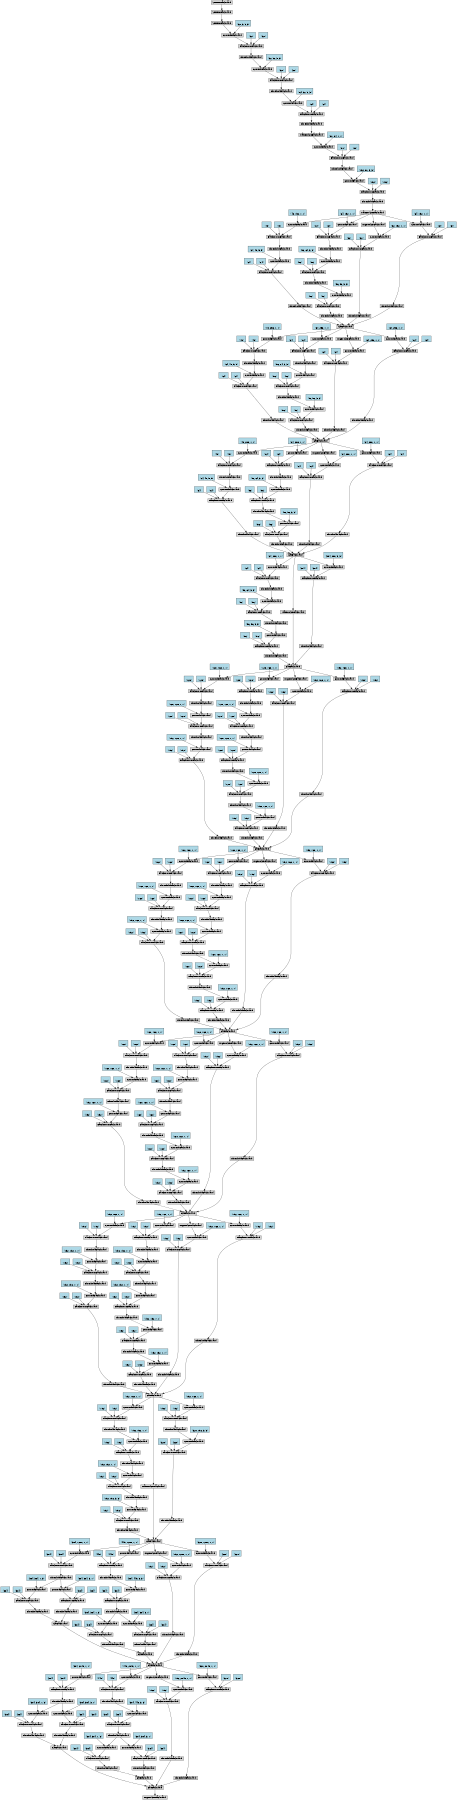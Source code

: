 digraph {
	graph [size="12,12"]
	node [align=left fontsize=12 height=0.2 ranksep=0.1 shape=box style=filled]
	140607631504384 [label=AvgPool2DBackward]
	140607631506736 -> 140607631504384
	140607631506736 [label=CatBackward]
	140607631505896 -> 140607631506736
	140607631505896 [label=ThresholdBackward]
	140607631232696 -> 140607631505896
	140607631232696 [label=BatchNormBackward]
	140607631232808 -> 140607631232696
	140607631232808 [label=ConvNdBackward]
	140607631474760 -> 140607631232808
	140607631474760 [label=CatBackward]
	140607631474928 -> 140607631474760
	140607631474928 [label=ThresholdBackward]
	140607631475208 -> 140607631474928
	140607631475208 [label=BatchNormBackward]
	140607631475320 -> 140607631475208
	140607631475320 [label=ConvNdBackward]
	140607631475544 -> 140607631475320
	140607631475544 [label=CatBackward]
	140607631475712 -> 140607631475544
	140607631475712 [label=ThresholdBackward]
	140607631475936 -> 140607631475712
	140607631475936 [label=BatchNormBackward]
	140607631476048 -> 140607631475936
	140607631476048 [label=ConvNdBackward]
	140607631476272 -> 140607631476048
	140607631476272 [label=ThresholdBackward]
	140607631476440 -> 140607631476272
	140607631476440 [label=BatchNormBackward]
	140607631476552 -> 140607631476440
	140607631476552 [label=ConvNdBackward]
	140607631476776 -> 140607631476552
	140607631476776 [label=CatBackward]
	140607631476944 -> 140607631476776
	140607631476944 [label=ThresholdBackward]
	140607631477224 -> 140607631476944
	140607631477224 [label=BatchNormBackward]
	140607631477336 -> 140607631477224
	140607631477336 [label=ConvNdBackward]
	140607631477560 -> 140607631477336
	140607631477560 [label=CatBackward]
	140607631477728 -> 140607631477560
	140607631477728 [label=ThresholdBackward]
	140607631478008 -> 140607631477728
	140607631478008 [label=BatchNormBackward]
	140607631478120 -> 140607631478008
	140607631478120 [label=ConvNdBackward]
	140607631478344 -> 140607631478120
	140607631478344 [label=CatBackward]
	140607631478512 -> 140607631478344
	140607631478512 [label=ThresholdBackward]
	140607631478856 -> 140607631478512
	140607631478856 [label=BatchNormBackward]
	140607631478968 -> 140607631478856
	140607631478968 [label=ConvNdBackward]
	140607631479192 -> 140607631478968
	140607631479192 [label=CatBackward]
	140607631479360 -> 140607631479192
	140607631479360 [label=ThresholdBackward]
	140607631479640 -> 140607631479360
	140607631479640 [label=BatchNormBackward]
	140607631479752 -> 140607631479640
	140607631479752 [label=ConvNdBackward]
	140607631479976 -> 140607631479752
	140607631479976 [label=CatBackward]
	140607631480144 -> 140607631479976
	140607631480144 [label=ThresholdBackward]
	140607631480368 -> 140607631480144
	140607631480368 [label=BatchNormBackward]
	140607631480480 -> 140607631480368
	140607631480480 [label=ConvNdBackward]
	140607631480704 -> 140607631480480
	140607631480704 [label=CatBackward]
	140607631480872 -> 140607631480704
	140607631480872 [label=ThresholdBackward]
	140607631481152 -> 140607631480872
	140607631481152 [label=BatchNormBackward]
	140607631481264 -> 140607631481152
	140607631481264 [label=ConvNdBackward]
	140607631481488 -> 140607631481264
	140607631481488 [label=CatBackward]
	140607631481656 -> 140607631481488
	140607631481656 [label=ThresholdBackward]
	140607631481936 -> 140607631481656
	140607631481936 [label=BatchNormBackward]
	140607631482048 -> 140607631481936
	140607631482048 [label=ConvNdBackward]
	140607631482272 -> 140607631482048
	140607631482272 [label=CatBackward]
	140607631482440 -> 140607631482272
	140607631482440 [label=ThresholdBackward]
	140607631482720 -> 140607631482440
	140607631482720 [label=BatchNormBackward]
	140607631482832 -> 140607631482720
	140607631482832 [label=ConvNdBackward]
	140607631393008 -> 140607631482832
	140607631393008 [label=MaxPool2DBackward]
	140607631393176 -> 140607631393008
	140607631393176 [label=ThresholdBackward]
	140607631393288 -> 140607631393176
	140607631393288 [label=BatchNormBackward]
	140607631393400 -> 140607631393288
	140607631393400 [label=ConvNdBackward]
	140607631393624 -> 140607631393400
	140607631393624 [label=ThresholdBackward]
	140607631393792 -> 140607631393624
	140607631393792 [label=BatchNormBackward]
	140607631393904 -> 140607631393792
	140607631393904 [label=ConvNdBackward]
	140607631394128 -> 140607631393904
	140607631394128 [label=MaxPool2DBackward]
	140607631394296 -> 140607631394128
	140607631394296 [label=ThresholdBackward]
	140607631394408 -> 140607631394296
	140607631394408 [label=BatchNormBackward]
	140607631394520 -> 140607631394408
	140607631394520 [label=ConvNdBackward]
	140607631394744 -> 140607631394520
	140607631394744 [label=ThresholdBackward]
	140607631394912 -> 140607631394744
	140607631394912 [label=BatchNormBackward]
	140607631395024 -> 140607631394912
	140607631395024 [label=ConvNdBackward]
	140607631395248 -> 140607631395024
	140607631395248 [label=ThresholdBackward]
	140607631395416 -> 140607631395248
	140607631395416 [label=BatchNormBackward]
	140607631395528 -> 140607631395416
	140607631395528 [label=ConvNdBackward]
	140607631499336 -> 140607631395528
	140607631499336 [label=SetItemBackward]
	140607641562632 -> 140607631499336
	140607641562632 [label=SetItemBackward]
	140607641561928 -> 140607641562632
	140607641561928 [label=SetItemBackward]
	140607631395752 -> 140607631395528
	140607631395752 [label="
 (32, 3, 3, 3)" fillcolor=lightblue]
	140607631395584 -> 140607631395416
	140607631395584 [label="
 (32)" fillcolor=lightblue]
	140607631395640 -> 140607631395416
	140607631395640 [label="
 (32)" fillcolor=lightblue]
	140607631395304 -> 140607631395024
	140607631395304 [label="
 (32, 32, 3, 3)" fillcolor=lightblue]
	140607631395080 -> 140607631394912
	140607631395080 [label="
 (32)" fillcolor=lightblue]
	140607631395136 -> 140607631394912
	140607631395136 [label="
 (32)" fillcolor=lightblue]
	140607631394800 -> 140607631394520
	140607631394800 [label="
 (64, 32, 3, 3)" fillcolor=lightblue]
	140607631394576 -> 140607631394408
	140607631394576 [label="
 (64)" fillcolor=lightblue]
	140607631394632 -> 140607631394408
	140607631394632 [label="
 (64)" fillcolor=lightblue]
	140607631394184 -> 140607631393904
	140607631394184 [label="
 (80, 64, 1, 1)" fillcolor=lightblue]
	140607631393960 -> 140607631393792
	140607631393960 [label="
 (80)" fillcolor=lightblue]
	140607631394016 -> 140607631393792
	140607631394016 [label="
 (80)" fillcolor=lightblue]
	140607631393680 -> 140607631393400
	140607631393680 [label="
 (192, 80, 3, 3)" fillcolor=lightblue]
	140607631393456 -> 140607631393288
	140607631393456 [label="
 (192)" fillcolor=lightblue]
	140607631393512 -> 140607631393288
	140607631393512 [label="
 (192)" fillcolor=lightblue]
	140607631393064 -> 140607631482832
	140607631393064 [label="
 (64, 192, 1, 1)" fillcolor=lightblue]
	140607631392840 -> 140607631482720
	140607631392840 [label="
 (64)" fillcolor=lightblue]
	140607631392896 -> 140607631482720
	140607631392896 [label="
 (64)" fillcolor=lightblue]
	140607631482496 -> 140607631482272
	140607631482496 [label=ThresholdBackward]
	140607631482776 -> 140607631482496
	140607631482776 [label=BatchNormBackward]
	140607631393120 -> 140607631482776
	140607631393120 [label=ConvNdBackward]
	140607631393736 -> 140607631393120
	140607631393736 [label=ThresholdBackward]
	140607631393848 -> 140607631393736
	140607631393848 [label=BatchNormBackward]
	140607631394688 -> 140607631393848
	140607631394688 [label=ConvNdBackward]
	140607631393008 -> 140607631394688
	140607631395360 -> 140607631394688
	140607631395360 [label="
 (48, 192, 1, 1)" fillcolor=lightblue]
	140607631394352 -> 140607631393848
	140607631394352 [label="
 (48)" fillcolor=lightblue]
	140607631394856 -> 140607631393848
	140607631394856 [label="
 (48)" fillcolor=lightblue]
	140607631394072 -> 140607631393120
	140607631394072 [label="
 (64, 48, 5, 5)" fillcolor=lightblue]
	140607631393344 -> 140607631482776
	140607631393344 [label="
 (64)" fillcolor=lightblue]
	140607631393568 -> 140607631482776
	140607631393568 [label="
 (64)" fillcolor=lightblue]
	140607631482552 -> 140607631482272
	140607631482552 [label=ThresholdBackward]
	140607631392952 -> 140607631482552
	140607631392952 [label=BatchNormBackward]
	140607631394240 -> 140607631392952
	140607631394240 [label=ConvNdBackward]
	140607631395808 -> 140607631394240
	140607631395808 [label=ThresholdBackward]
	140607631395920 -> 140607631395808
	140607631395920 [label=BatchNormBackward]
	140607631395976 -> 140607631395920
	140607631395976 [label=ConvNdBackward]
	140607631396200 -> 140607631395976
	140607631396200 [label=ThresholdBackward]
	140607631396368 -> 140607631396200
	140607631396368 [label=BatchNormBackward]
	140607631396480 -> 140607631396368
	140607631396480 [label=ConvNdBackward]
	140607631393008 -> 140607631396480
	140607631396704 -> 140607631396480
	140607631396704 [label="
 (64, 192, 1, 1)" fillcolor=lightblue]
	140607631396536 -> 140607631396368
	140607631396536 [label="
 (64)" fillcolor=lightblue]
	140607631396592 -> 140607631396368
	140607631396592 [label="
 (64)" fillcolor=lightblue]
	140607631396256 -> 140607631395976
	140607631396256 [label="
 (96, 64, 3, 3)" fillcolor=lightblue]
	140607631396032 -> 140607631395920
	140607631396032 [label="
 (96)" fillcolor=lightblue]
	140607631396088 -> 140607631395920
	140607631396088 [label="
 (96)" fillcolor=lightblue]
	140607631395472 -> 140607631394240
	140607631395472 [label="
 (96, 96, 3, 3)" fillcolor=lightblue]
	140607631395192 -> 140607631392952
	140607631395192 [label="
 (96)" fillcolor=lightblue]
	140607631394968 -> 140607631392952
	140607631394968 [label="
 (96)" fillcolor=lightblue]
	140607631482608 -> 140607631482272
	140607631482608 [label=ThresholdBackward]
	140607631393232 -> 140607631482608
	140607631393232 [label=BatchNormBackward]
	140607631395696 -> 140607631393232
	140607631395696 [label=ConvNdBackward]
	140607631396648 -> 140607631395696
	140607631396648 [label=AvgPool2DBackward]
	140607631393008 -> 140607631396648
	140607631396760 -> 140607631395696
	140607631396760 [label="
 (32, 192, 1, 1)" fillcolor=lightblue]
	140607631396144 -> 140607631393232
	140607631396144 [label="
 (32)" fillcolor=lightblue]
	140607631396312 -> 140607631393232
	140607631396312 [label="
 (32)" fillcolor=lightblue]
	140607631482328 -> 140607631482048
	140607631482328 [label="
 (64, 256, 1, 1)" fillcolor=lightblue]
	140607631482104 -> 140607631481936
	140607631482104 [label="
 (64)" fillcolor=lightblue]
	140607631482160 -> 140607631481936
	140607631482160 [label="
 (64)" fillcolor=lightblue]
	140607631481712 -> 140607631481488
	140607631481712 [label=ThresholdBackward]
	140607631481992 -> 140607631481712
	140607631481992 [label=BatchNormBackward]
	140607631482384 -> 140607631481992
	140607631482384 [label=ConvNdBackward]
	140607631396424 -> 140607631482384
	140607631396424 [label=ThresholdBackward]
	140607631188096 -> 140607631396424
	140607631188096 [label=BatchNormBackward]
	140607631188208 -> 140607631188096
	140607631188208 [label=ConvNdBackward]
	140607631482272 -> 140607631188208
	140607631188432 -> 140607631188208
	140607631188432 [label="
 (48, 256, 1, 1)" fillcolor=lightblue]
	140607631188264 -> 140607631188096
	140607631188264 [label="
 (48)" fillcolor=lightblue]
	140607631188320 -> 140607631188096
	140607631188320 [label="
 (48)" fillcolor=lightblue]
	140607631396816 -> 140607631482384
	140607631396816 [label="
 (64, 48, 5, 5)" fillcolor=lightblue]
	140607631482664 -> 140607631481992
	140607631482664 [label="
 (64)" fillcolor=lightblue]
	140607631394464 -> 140607631481992
	140607631394464 [label="
 (64)" fillcolor=lightblue]
	140607631481768 -> 140607631481488
	140607631481768 [label=ThresholdBackward]
	140607631482216 -> 140607631481768
	140607631482216 [label=BatchNormBackward]
	140607631188040 -> 140607631482216
	140607631188040 [label=ConvNdBackward]
	140607631188600 -> 140607631188040
	140607631188600 [label=ThresholdBackward]
	140607631188712 -> 140607631188600
	140607631188712 [label=BatchNormBackward]
	140607631188824 -> 140607631188712
	140607631188824 [label=ConvNdBackward]
	140607631189048 -> 140607631188824
	140607631189048 [label=ThresholdBackward]
	140607631189216 -> 140607631189048
	140607631189216 [label=BatchNormBackward]
	140607631189328 -> 140607631189216
	140607631189328 [label=ConvNdBackward]
	140607631482272 -> 140607631189328
	140607631189552 -> 140607631189328
	140607631189552 [label="
 (64, 256, 1, 1)" fillcolor=lightblue]
	140607631189384 -> 140607631189216
	140607631189384 [label="
 (64)" fillcolor=lightblue]
	140607631189440 -> 140607631189216
	140607631189440 [label="
 (64)" fillcolor=lightblue]
	140607631189104 -> 140607631188824
	140607631189104 [label="
 (96, 64, 3, 3)" fillcolor=lightblue]
	140607631188880 -> 140607631188712
	140607631188880 [label="
 (96)" fillcolor=lightblue]
	140607631188936 -> 140607631188712
	140607631188936 [label="
 (96)" fillcolor=lightblue]
	140607631188656 -> 140607631188040
	140607631188656 [label="
 (96, 96, 3, 3)" fillcolor=lightblue]
	140607631188376 -> 140607631482216
	140607631188376 [label="
 (96)" fillcolor=lightblue]
	140607631188488 -> 140607631482216
	140607631188488 [label="
 (96)" fillcolor=lightblue]
	140607631481824 -> 140607631481488
	140607631481824 [label=ThresholdBackward]
	140607631395864 -> 140607631481824
	140607631395864 [label=BatchNormBackward]
	140607631188544 -> 140607631395864
	140607631188544 [label=ConvNdBackward]
	140607631189496 -> 140607631188544
	140607631189496 [label=AvgPool2DBackward]
	140607631482272 -> 140607631189496
	140607631189608 -> 140607631188544
	140607631189608 [label="
 (64, 256, 1, 1)" fillcolor=lightblue]
	140607631188992 -> 140607631395864
	140607631188992 [label="
 (64)" fillcolor=lightblue]
	140607631189160 -> 140607631395864
	140607631189160 [label="
 (64)" fillcolor=lightblue]
	140607631481544 -> 140607631481264
	140607631481544 [label="
 (64, 288, 1, 1)" fillcolor=lightblue]
	140607631481320 -> 140607631481152
	140607631481320 [label="
 (64)" fillcolor=lightblue]
	140607631481376 -> 140607631481152
	140607631481376 [label="
 (64)" fillcolor=lightblue]
	140607631480928 -> 140607631480704
	140607631480928 [label=ThresholdBackward]
	140607631481208 -> 140607631480928
	140607631481208 [label=BatchNormBackward]
	140607631481600 -> 140607631481208
	140607631481600 [label=ConvNdBackward]
	140607631189272 -> 140607631481600
	140607631189272 [label=ThresholdBackward]
	140607631189720 -> 140607631189272
	140607631189720 [label=BatchNormBackward]
	140607631189888 -> 140607631189720
	140607631189888 [label=ConvNdBackward]
	140607631481488 -> 140607631189888
	140607631190112 -> 140607631189888
	140607631190112 [label="
 (48, 288, 1, 1)" fillcolor=lightblue]
	140607631189944 -> 140607631189720
	140607631189944 [label="
 (48)" fillcolor=lightblue]
	140607631190000 -> 140607631189720
	140607631190000 [label="
 (48)" fillcolor=lightblue]
	140607631189776 -> 140607631481600
	140607631189776 [label="
 (64, 48, 5, 5)" fillcolor=lightblue]
	140607631481880 -> 140607631481208
	140607631481880 [label="
 (64)" fillcolor=lightblue]
	140607631188152 -> 140607631481208
	140607631188152 [label="
 (64)" fillcolor=lightblue]
	140607631480984 -> 140607631480704
	140607631480984 [label=ThresholdBackward]
	140607631481432 -> 140607631480984
	140607631481432 [label=BatchNormBackward]
	140607631189664 -> 140607631481432
	140607631189664 [label=ConvNdBackward]
	140607631190280 -> 140607631189664
	140607631190280 [label=ThresholdBackward]
	140607631190392 -> 140607631190280
	140607631190392 [label=BatchNormBackward]
	140607631190504 -> 140607631190392
	140607631190504 [label=ConvNdBackward]
	140607631190728 -> 140607631190504
	140607631190728 [label=ThresholdBackward]
	140607631190896 -> 140607631190728
	140607631190896 [label=BatchNormBackward]
	140607631191008 -> 140607631190896
	140607631191008 [label=ConvNdBackward]
	140607631481488 -> 140607631191008
	140607631191232 -> 140607631191008
	140607631191232 [label="
 (64, 288, 1, 1)" fillcolor=lightblue]
	140607631191064 -> 140607631190896
	140607631191064 [label="
 (64)" fillcolor=lightblue]
	140607631191120 -> 140607631190896
	140607631191120 [label="
 (64)" fillcolor=lightblue]
	140607631190784 -> 140607631190504
	140607631190784 [label="
 (96, 64, 3, 3)" fillcolor=lightblue]
	140607631190560 -> 140607631190392
	140607631190560 [label="
 (96)" fillcolor=lightblue]
	140607631190616 -> 140607631190392
	140607631190616 [label="
 (96)" fillcolor=lightblue]
	140607631190336 -> 140607631189664
	140607631190336 [label="
 (96, 96, 3, 3)" fillcolor=lightblue]
	140607631190056 -> 140607631481432
	140607631190056 [label="
 (96)" fillcolor=lightblue]
	140607631190168 -> 140607631481432
	140607631190168 [label="
 (96)" fillcolor=lightblue]
	140607631481040 -> 140607631480704
	140607631481040 [label=ThresholdBackward]
	140607631188768 -> 140607631481040
	140607631188768 [label=BatchNormBackward]
	140607631190224 -> 140607631188768
	140607631190224 [label=ConvNdBackward]
	140607631191176 -> 140607631190224
	140607631191176 [label=AvgPool2DBackward]
	140607631481488 -> 140607631191176
	140607631191288 -> 140607631190224
	140607631191288 [label="
 (64, 288, 1, 1)" fillcolor=lightblue]
	140607631190672 -> 140607631188768
	140607631190672 [label="
 (64)" fillcolor=lightblue]
	140607631190840 -> 140607631188768
	140607631190840 [label="
 (64)" fillcolor=lightblue]
	140607631480760 -> 140607631480480
	140607631480760 [label="
 (384, 288, 3, 3)" fillcolor=lightblue]
	140607631480536 -> 140607631480368
	140607631480536 [label="
 (384)" fillcolor=lightblue]
	140607631480592 -> 140607631480368
	140607631480592 [label="
 (384)" fillcolor=lightblue]
	140607631480200 -> 140607631479976
	140607631480200 [label=ThresholdBackward]
	140607631480424 -> 140607631480200
	140607631480424 [label=BatchNormBackward]
	140607631480816 -> 140607631480424
	140607631480816 [label=ConvNdBackward]
	140607631190952 -> 140607631480816
	140607631190952 [label=ThresholdBackward]
	140607631191400 -> 140607631190952
	140607631191400 [label=BatchNormBackward]
	140607631191568 -> 140607631191400
	140607631191568 [label=ConvNdBackward]
	140607631191792 -> 140607631191568
	140607631191792 [label=ThresholdBackward]
	140607631191960 -> 140607631191792
	140607631191960 [label=BatchNormBackward]
	140607631093832 -> 140607631191960
	140607631093832 [label=ConvNdBackward]
	140607631480704 -> 140607631093832
	140607631094056 -> 140607631093832
	140607631094056 [label="
 (64, 288, 1, 1)" fillcolor=lightblue]
	140607631093888 -> 140607631191960
	140607631093888 [label="
 (64)" fillcolor=lightblue]
	140607631093944 -> 140607631191960
	140607631093944 [label="
 (64)" fillcolor=lightblue]
	140607631191848 -> 140607631191568
	140607631191848 [label="
 (96, 64, 3, 3)" fillcolor=lightblue]
	140607631191624 -> 140607631191400
	140607631191624 [label="
 (96)" fillcolor=lightblue]
	140607631191680 -> 140607631191400
	140607631191680 [label="
 (96)" fillcolor=lightblue]
	140607631191456 -> 140607631480816
	140607631191456 [label="
 (96, 96, 3, 3)" fillcolor=lightblue]
	140607631481096 -> 140607631480424
	140607631481096 [label="
 (96)" fillcolor=lightblue]
	140607631189832 -> 140607631480424
	140607631189832 [label="
 (96)" fillcolor=lightblue]
	140607631480256 -> 140607631479976
	140607631480256 [label=MaxPool2DBackward]
	140607631480704 -> 140607631480256
	140607631480032 -> 140607631479752
	140607631480032 [label="
 (192, 768, 1, 1)" fillcolor=lightblue]
	140607631479808 -> 140607631479640
	140607631479808 [label="
 (192)" fillcolor=lightblue]
	140607631479864 -> 140607631479640
	140607631479864 [label="
 (192)" fillcolor=lightblue]
	140607631479416 -> 140607631479192
	140607631479416 [label=ThresholdBackward]
	140607631479696 -> 140607631479416
	140607631479696 [label=BatchNormBackward]
	140607631480088 -> 140607631479696
	140607631480088 [label=ConvNdBackward]
	140607631191344 -> 140607631480088
	140607631191344 [label=ThresholdBackward]
	140607631191512 -> 140607631191344
	140607631191512 [label=BatchNormBackward]
	140607631094000 -> 140607631191512
	140607631094000 [label=ConvNdBackward]
	140607631094168 -> 140607631094000
	140607631094168 [label=ThresholdBackward]
	140607631094448 -> 140607631094168
	140607631094448 [label=BatchNormBackward]
	140607631094560 -> 140607631094448
	140607631094560 [label=ConvNdBackward]
	140607631479976 -> 140607631094560
	140607631094784 -> 140607631094560
	140607631094784 [label="
 (128, 768, 1, 1)" fillcolor=lightblue]
	140607631094616 -> 140607631094448
	140607631094616 [label="
 (128)" fillcolor=lightblue]
	140607631094672 -> 140607631094448
	140607631094672 [label="
 (128)" fillcolor=lightblue]
	140607631094336 -> 140607631094000
	140607631094336 [label="
 (128, 128, 1, 7)" fillcolor=lightblue]
	140607631094112 -> 140607631191512
	140607631094112 [label="
 (128)" fillcolor=lightblue]
	140607631094224 -> 140607631191512
	140607631094224 [label="
 (128)" fillcolor=lightblue]
	140607631191736 -> 140607631480088
	140607631191736 [label="
 (192, 128, 7, 1)" fillcolor=lightblue]
	140607631480648 -> 140607631479696
	140607631480648 [label="
 (192)" fillcolor=lightblue]
	140607631480312 -> 140607631479696
	140607631480312 [label="
 (192)" fillcolor=lightblue]
	140607631479472 -> 140607631479192
	140607631479472 [label=ThresholdBackward]
	140607631479920 -> 140607631479472
	140607631479920 [label=BatchNormBackward]
	140607631191904 -> 140607631479920
	140607631191904 [label=ConvNdBackward]
	140607631094728 -> 140607631191904
	140607631094728 [label=ThresholdBackward]
	140607631094952 -> 140607631094728
	140607631094952 [label=BatchNormBackward]
	140607631094896 -> 140607631094952
	140607631094896 [label=ConvNdBackward]
	140607631095232 -> 140607631094896
	140607631095232 [label=ThresholdBackward]
	140607631095400 -> 140607631095232
	140607631095400 [label=BatchNormBackward]
	140607631095512 -> 140607631095400
	140607631095512 [label=ConvNdBackward]
	140607631095736 -> 140607631095512
	140607631095736 [label=ThresholdBackward]
	140607631095904 -> 140607631095736
	140607631095904 [label=BatchNormBackward]
	140607631096016 -> 140607631095904
	140607631096016 [label=ConvNdBackward]
	140607631096240 -> 140607631096016
	140607631096240 [label=ThresholdBackward]
	140607631096408 -> 140607631096240
	140607631096408 [label=BatchNormBackward]
	140607631096520 -> 140607631096408
	140607631096520 [label=ConvNdBackward]
	140607631479976 -> 140607631096520
	140607631096744 -> 140607631096520
	140607631096744 [label="
 (128, 768, 1, 1)" fillcolor=lightblue]
	140607631096576 -> 140607631096408
	140607631096576 [label="
 (128)" fillcolor=lightblue]
	140607631096632 -> 140607631096408
	140607631096632 [label="
 (128)" fillcolor=lightblue]
	140607631096296 -> 140607631096016
	140607631096296 [label="
 (128, 128, 7, 1)" fillcolor=lightblue]
	140607631096072 -> 140607631095904
	140607631096072 [label="
 (128)" fillcolor=lightblue]
	140607631096128 -> 140607631095904
	140607631096128 [label="
 (128)" fillcolor=lightblue]
	140607631095792 -> 140607631095512
	140607631095792 [label="
 (128, 128, 1, 7)" fillcolor=lightblue]
	140607631095568 -> 140607631095400
	140607631095568 [label="
 (128)" fillcolor=lightblue]
	140607631095624 -> 140607631095400
	140607631095624 [label="
 (128)" fillcolor=lightblue]
	140607631095288 -> 140607631094896
	140607631095288 [label="
 (128, 128, 7, 1)" fillcolor=lightblue]
	140607631095064 -> 140607631094952
	140607631095064 [label="
 (128)" fillcolor=lightblue]
	140607631095120 -> 140607631094952
	140607631095120 [label="
 (128)" fillcolor=lightblue]
	140607631094840 -> 140607631191904
	140607631094840 [label="
 (192, 128, 1, 7)" fillcolor=lightblue]
	140607631192016 -> 140607631479920
	140607631192016 [label="
 (192)" fillcolor=lightblue]
	140607631094280 -> 140607631479920
	140607631094280 [label="
 (192)" fillcolor=lightblue]
	140607631479528 -> 140607631479192
	140607631479528 [label=ThresholdBackward]
	140607631190448 -> 140607631479528
	140607631190448 [label=BatchNormBackward]
	140607631094504 -> 140607631190448
	140607631094504 [label=ConvNdBackward]
	140607631095680 -> 140607631094504
	140607631095680 [label=AvgPool2DBackward]
	140607631479976 -> 140607631095680
	140607631095848 -> 140607631094504
	140607631095848 [label="
 (192, 768, 1, 1)" fillcolor=lightblue]
	140607631095176 -> 140607631190448
	140607631095176 [label="
 (192)" fillcolor=lightblue]
	140607631095344 -> 140607631190448
	140607631095344 [label="
 (192)" fillcolor=lightblue]
	140607631479248 -> 140607631478968
	140607631479248 [label="
 (192, 768, 1, 1)" fillcolor=lightblue]
	140607631479024 -> 140607631478856
	140607631479024 [label="
 (192)" fillcolor=lightblue]
	140607631479080 -> 140607631478856
	140607631479080 [label="
 (192)" fillcolor=lightblue]
	140607631478568 -> 140607631478344
	140607631478568 [label=ThresholdBackward]
	140607631478912 -> 140607631478568
	140607631478912 [label=BatchNormBackward]
	140607631479304 -> 140607631478912
	140607631479304 [label=ConvNdBackward]
	140607631095456 -> 140607631479304
	140607631095456 [label=ThresholdBackward]
	140607631096184 -> 140607631095456
	140607631096184 [label=BatchNormBackward]
	140607631096800 -> 140607631096184
	140607631096800 [label=ConvNdBackward]
	140607631096856 -> 140607631096800
	140607631096856 [label=ThresholdBackward]
	140607631097136 -> 140607631096856
	140607631097136 [label=BatchNormBackward]
	140607631097248 -> 140607631097136
	140607631097248 [label=ConvNdBackward]
	140607631479192 -> 140607631097248
	140607631097472 -> 140607631097248
	140607631097472 [label="
 (160, 768, 1, 1)" fillcolor=lightblue]
	140607631097304 -> 140607631097136
	140607631097304 [label="
 (160)" fillcolor=lightblue]
	140607631097360 -> 140607631097136
	140607631097360 [label="
 (160)" fillcolor=lightblue]
	140607631097024 -> 140607631096800
	140607631097024 [label="
 (160, 160, 1, 7)" fillcolor=lightblue]
	140607631096464 -> 140607631096184
	140607631096464 [label="
 (160)" fillcolor=lightblue]
	140607631096912 -> 140607631096184
	140607631096912 [label="
 (160)" fillcolor=lightblue]
	140607631096352 -> 140607631479304
	140607631096352 [label="
 (192, 160, 7, 1)" fillcolor=lightblue]
	140607631479584 -> 140607631478912
	140607631479584 [label="
 (192)" fillcolor=lightblue]
	140607631094392 -> 140607631478912
	140607631094392 [label="
 (192)" fillcolor=lightblue]
	140607631478624 -> 140607631478344
	140607631478624 [label=ThresholdBackward]
	140607631479136 -> 140607631478624
	140607631479136 [label=BatchNormBackward]
	140607631095960 -> 140607631479136
	140607631095960 [label=ConvNdBackward]
	140607631097416 -> 140607631095960
	140607631097416 [label=ThresholdBackward]
	140607631097640 -> 140607631097416
	140607631097640 [label=BatchNormBackward]
	140607631097584 -> 140607631097640
	140607631097584 [label=ConvNdBackward]
	140607631155328 -> 140607631097584
	140607631155328 [label=ThresholdBackward]
	140607631155496 -> 140607631155328
	140607631155496 [label=BatchNormBackward]
	140607631155608 -> 140607631155496
	140607631155608 [label=ConvNdBackward]
	140607631155832 -> 140607631155608
	140607631155832 [label=ThresholdBackward]
	140607631156000 -> 140607631155832
	140607631156000 [label=BatchNormBackward]
	140607631156112 -> 140607631156000
	140607631156112 [label=ConvNdBackward]
	140607631156336 -> 140607631156112
	140607631156336 [label=ThresholdBackward]
	140607631156504 -> 140607631156336
	140607631156504 [label=BatchNormBackward]
	140607631156616 -> 140607631156504
	140607631156616 [label=ConvNdBackward]
	140607631479192 -> 140607631156616
	140607631156840 -> 140607631156616
	140607631156840 [label="
 (160, 768, 1, 1)" fillcolor=lightblue]
	140607631156672 -> 140607631156504
	140607631156672 [label="
 (160)" fillcolor=lightblue]
	140607631156728 -> 140607631156504
	140607631156728 [label="
 (160)" fillcolor=lightblue]
	140607631156392 -> 140607631156112
	140607631156392 [label="
 (160, 160, 7, 1)" fillcolor=lightblue]
	140607631156168 -> 140607631156000
	140607631156168 [label="
 (160)" fillcolor=lightblue]
	140607631156224 -> 140607631156000
	140607631156224 [label="
 (160)" fillcolor=lightblue]
	140607631155888 -> 140607631155608
	140607631155888 [label="
 (160, 160, 1, 7)" fillcolor=lightblue]
	140607631155664 -> 140607631155496
	140607631155664 [label="
 (160)" fillcolor=lightblue]
	140607631155720 -> 140607631155496
	140607631155720 [label="
 (160)" fillcolor=lightblue]
	140607631155384 -> 140607631097584
	140607631155384 [label="
 (160, 160, 7, 1)" fillcolor=lightblue]
	140607631097752 -> 140607631097640
	140607631097752 [label="
 (160)" fillcolor=lightblue]
	140607631097808 -> 140607631097640
	140607631097808 [label="
 (160)" fillcolor=lightblue]
	140607631097528 -> 140607631095960
	140607631097528 [label="
 (192, 160, 1, 7)" fillcolor=lightblue]
	140607631096968 -> 140607631479136
	140607631096968 [label="
 (192)" fillcolor=lightblue]
	140607631097080 -> 140607631479136
	140607631097080 [label="
 (192)" fillcolor=lightblue]
	140607631478680 -> 140607631478344
	140607631478680 [label=ThresholdBackward]
	140607631095008 -> 140607631478680
	140607631095008 [label=BatchNormBackward]
	140607631097192 -> 140607631095008
	140607631097192 [label=ConvNdBackward]
	140607631155776 -> 140607631097192
	140607631155776 [label=AvgPool2DBackward]
	140607631479192 -> 140607631155776
	140607631155944 -> 140607631097192
	140607631155944 [label="
 (192, 768, 1, 1)" fillcolor=lightblue]
	140607631097696 -> 140607631095008
	140607631097696 [label="
 (192)" fillcolor=lightblue]
	140607631155272 -> 140607631095008
	140607631155272 [label="
 (192)" fillcolor=lightblue]
	140607631478400 -> 140607631478120
	140607631478400 [label="
 (192, 768, 1, 1)" fillcolor=lightblue]
	140607631478176 -> 140607631478008
	140607631478176 [label="
 (192)" fillcolor=lightblue]
	140607631478232 -> 140607631478008
	140607631478232 [label="
 (192)" fillcolor=lightblue]
	140607631477784 -> 140607631477560
	140607631477784 [label=ThresholdBackward]
	140607631096688 -> 140607631477784
	140607631096688 [label=BatchNormBackward]
	140607631478288 -> 140607631096688
	140607631478288 [label=ConvNdBackward]
	140607631155552 -> 140607631478288
	140607631155552 [label=ThresholdBackward]
	140607631156280 -> 140607631155552
	140607631156280 [label=BatchNormBackward]
	140607631156896 -> 140607631156280
	140607631156896 [label=ConvNdBackward]
	140607631156952 -> 140607631156896
	140607631156952 [label=ThresholdBackward]
	140607631157232 -> 140607631156952
	140607631157232 [label=BatchNormBackward]
	140607631157344 -> 140607631157232
	140607631157344 [label=ConvNdBackward]
	140607631478344 -> 140607631157344
	140607631157568 -> 140607631157344
	140607631157568 [label="
 (160, 768, 1, 1)" fillcolor=lightblue]
	140607631157400 -> 140607631157232
	140607631157400 [label="
 (160)" fillcolor=lightblue]
	140607631157456 -> 140607631157232
	140607631157456 [label="
 (160)" fillcolor=lightblue]
	140607631157120 -> 140607631156896
	140607631157120 [label="
 (160, 160, 1, 7)" fillcolor=lightblue]
	140607631156560 -> 140607631156280
	140607631156560 [label="
 (160)" fillcolor=lightblue]
	140607631157008 -> 140607631156280
	140607631157008 [label="
 (160)" fillcolor=lightblue]
	140607631156448 -> 140607631478288
	140607631156448 [label="
 (192, 160, 7, 1)" fillcolor=lightblue]
	140607631478456 -> 140607631096688
	140607631478456 [label="
 (192)" fillcolor=lightblue]
	140607631478736 -> 140607631096688
	140607631478736 [label="
 (192)" fillcolor=lightblue]
	140607631477840 -> 140607631477560
	140607631477840 [label=ThresholdBackward]
	140607631478064 -> 140607631477840
	140607631478064 [label=BatchNormBackward]
	140607631156056 -> 140607631478064
	140607631156056 [label=ConvNdBackward]
	140607631157512 -> 140607631156056
	140607631157512 [label=ThresholdBackward]
	140607631157736 -> 140607631157512
	140607631157736 [label=BatchNormBackward]
	140607631157680 -> 140607631157736
	140607631157680 [label=ConvNdBackward]
	140607631158016 -> 140607631157680
	140607631158016 [label=ThresholdBackward]
	140607631158184 -> 140607631158016
	140607631158184 [label=BatchNormBackward]
	140607631158296 -> 140607631158184
	140607631158296 [label=ConvNdBackward]
	140607631158520 -> 140607631158296
	140607631158520 [label=ThresholdBackward]
	140607631158688 -> 140607631158520
	140607631158688 [label=BatchNormBackward]
	140607631158800 -> 140607631158688
	140607631158800 [label=ConvNdBackward]
	140607631159024 -> 140607631158800
	140607631159024 [label=ThresholdBackward]
	140607631159192 -> 140607631159024
	140607631159192 [label=BatchNormBackward]
	140607631126600 -> 140607631159192
	140607631126600 [label=ConvNdBackward]
	140607631478344 -> 140607631126600
	140607631126824 -> 140607631126600
	140607631126824 [label="
 (160, 768, 1, 1)" fillcolor=lightblue]
	140607631126656 -> 140607631159192
	140607631126656 [label="
 (160)" fillcolor=lightblue]
	140607631126712 -> 140607631159192
	140607631126712 [label="
 (160)" fillcolor=lightblue]
	140607631159080 -> 140607631158800
	140607631159080 [label="
 (160, 160, 7, 1)" fillcolor=lightblue]
	140607631158856 -> 140607631158688
	140607631158856 [label="
 (160)" fillcolor=lightblue]
	140607631158912 -> 140607631158688
	140607631158912 [label="
 (160)" fillcolor=lightblue]
	140607631158576 -> 140607631158296
	140607631158576 [label="
 (160, 160, 1, 7)" fillcolor=lightblue]
	140607631158352 -> 140607631158184
	140607631158352 [label="
 (160)" fillcolor=lightblue]
	140607631158408 -> 140607631158184
	140607631158408 [label="
 (160)" fillcolor=lightblue]
	140607631158072 -> 140607631157680
	140607631158072 [label="
 (160, 160, 7, 1)" fillcolor=lightblue]
	140607631157848 -> 140607631157736
	140607631157848 [label="
 (160)" fillcolor=lightblue]
	140607631157904 -> 140607631157736
	140607631157904 [label="
 (160)" fillcolor=lightblue]
	140607631157624 -> 140607631156056
	140607631157624 [label="
 (192, 160, 1, 7)" fillcolor=lightblue]
	140607631157064 -> 140607631478064
	140607631157064 [label="
 (192)" fillcolor=lightblue]
	140607631157176 -> 140607631478064
	140607631157176 [label="
 (192)" fillcolor=lightblue]
	140607631477896 -> 140607631477560
	140607631477896 [label=ThresholdBackward]
	140607631155440 -> 140607631477896
	140607631155440 [label=BatchNormBackward]
	140607631157288 -> 140607631155440
	140607631157288 [label=ConvNdBackward]
	140607631158464 -> 140607631157288
	140607631158464 [label=AvgPool2DBackward]
	140607631478344 -> 140607631158464
	140607631158632 -> 140607631157288
	140607631158632 [label="
 (192, 768, 1, 1)" fillcolor=lightblue]
	140607631157960 -> 140607631155440
	140607631157960 [label="
 (192)" fillcolor=lightblue]
	140607631158128 -> 140607631155440
	140607631158128 [label="
 (192)" fillcolor=lightblue]
	140607631477616 -> 140607631477336
	140607631477616 [label="
 (192, 768, 1, 1)" fillcolor=lightblue]
	140607631477392 -> 140607631477224
	140607631477392 [label="
 (192)" fillcolor=lightblue]
	140607631477448 -> 140607631477224
	140607631477448 [label="
 (192)" fillcolor=lightblue]
	140607631477000 -> 140607631476776
	140607631477000 [label=ThresholdBackward]
	140607631477280 -> 140607631477000
	140607631477280 [label=BatchNormBackward]
	140607631477672 -> 140607631477280
	140607631477672 [label=ConvNdBackward]
	140607631158240 -> 140607631477672
	140607631158240 [label=ThresholdBackward]
	140607631158968 -> 140607631158240
	140607631158968 [label=BatchNormBackward]
	140607631126768 -> 140607631158968
	140607631126768 [label=ConvNdBackward]
	140607631126936 -> 140607631126768
	140607631126936 [label=ThresholdBackward]
	140607631127216 -> 140607631126936
	140607631127216 [label=BatchNormBackward]
	140607631127328 -> 140607631127216
	140607631127328 [label=ConvNdBackward]
	140607631477560 -> 140607631127328
	140607631127552 -> 140607631127328
	140607631127552 [label="
 (192, 768, 1, 1)" fillcolor=lightblue]
	140607631127384 -> 140607631127216
	140607631127384 [label="
 (192)" fillcolor=lightblue]
	140607631127440 -> 140607631127216
	140607631127440 [label="
 (192)" fillcolor=lightblue]
	140607631127104 -> 140607631126768
	140607631127104 [label="
 (192, 192, 1, 7)" fillcolor=lightblue]
	140607631126880 -> 140607631158968
	140607631126880 [label="
 (192)" fillcolor=lightblue]
	140607631126992 -> 140607631158968
	140607631126992 [label="
 (192)" fillcolor=lightblue]
	140607631159136 -> 140607631477672
	140607631159136 [label="
 (192, 192, 7, 1)" fillcolor=lightblue]
	140607631477952 -> 140607631477280
	140607631477952 [label="
 (192)" fillcolor=lightblue]
	140607631156784 -> 140607631477280
	140607631156784 [label="
 (192)" fillcolor=lightblue]
	140607631477056 -> 140607631476776
	140607631477056 [label=ThresholdBackward]
	140607631477504 -> 140607631477056
	140607631477504 [label=BatchNormBackward]
	140607631158744 -> 140607631477504
	140607631158744 [label=ConvNdBackward]
	140607631127496 -> 140607631158744
	140607631127496 [label=ThresholdBackward]
	140607631127720 -> 140607631127496
	140607631127720 [label=BatchNormBackward]
	140607631127664 -> 140607631127720
	140607631127664 [label=ConvNdBackward]
	140607631128000 -> 140607631127664
	140607631128000 [label=ThresholdBackward]
	140607631128168 -> 140607631128000
	140607631128168 [label=BatchNormBackward]
	140607631128280 -> 140607631128168
	140607631128280 [label=ConvNdBackward]
	140607631128504 -> 140607631128280
	140607631128504 [label=ThresholdBackward]
	140607631128672 -> 140607631128504
	140607631128672 [label=BatchNormBackward]
	140607631128784 -> 140607631128672
	140607631128784 [label=ConvNdBackward]
	140607631129008 -> 140607631128784
	140607631129008 [label=ThresholdBackward]
	140607631129176 -> 140607631129008
	140607631129176 [label=BatchNormBackward]
	140607631129288 -> 140607631129176
	140607631129288 [label=ConvNdBackward]
	140607631477560 -> 140607631129288
	140607631129512 -> 140607631129288
	140607631129512 [label="
 (192, 768, 1, 1)" fillcolor=lightblue]
	140607631129344 -> 140607631129176
	140607631129344 [label="
 (192)" fillcolor=lightblue]
	140607631129400 -> 140607631129176
	140607631129400 [label="
 (192)" fillcolor=lightblue]
	140607631129064 -> 140607631128784
	140607631129064 [label="
 (192, 192, 7, 1)" fillcolor=lightblue]
	140607631128840 -> 140607631128672
	140607631128840 [label="
 (192)" fillcolor=lightblue]
	140607631128896 -> 140607631128672
	140607631128896 [label="
 (192)" fillcolor=lightblue]
	140607631128560 -> 140607631128280
	140607631128560 [label="
 (192, 192, 1, 7)" fillcolor=lightblue]
	140607631128336 -> 140607631128168
	140607631128336 [label="
 (192)" fillcolor=lightblue]
	140607631128392 -> 140607631128168
	140607631128392 [label="
 (192)" fillcolor=lightblue]
	140607631128056 -> 140607631127664
	140607631128056 [label="
 (192, 192, 7, 1)" fillcolor=lightblue]
	140607631127832 -> 140607631127720
	140607631127832 [label="
 (192)" fillcolor=lightblue]
	140607631127888 -> 140607631127720
	140607631127888 [label="
 (192)" fillcolor=lightblue]
	140607631127608 -> 140607631158744
	140607631127608 [label="
 (192, 192, 1, 7)" fillcolor=lightblue]
	140607631159248 -> 140607631477504
	140607631159248 [label="
 (192)" fillcolor=lightblue]
	140607631127048 -> 140607631477504
	140607631127048 [label="
 (192)" fillcolor=lightblue]
	140607631477112 -> 140607631476776
	140607631477112 [label=ThresholdBackward]
	140607631157792 -> 140607631477112
	140607631157792 [label=BatchNormBackward]
	140607631127272 -> 140607631157792
	140607631127272 [label=ConvNdBackward]
	140607631128448 -> 140607631127272
	140607631128448 [label=AvgPool2DBackward]
	140607631477560 -> 140607631128448
	140607631128616 -> 140607631127272
	140607631128616 [label="
 (192, 768, 1, 1)" fillcolor=lightblue]
	140607631127944 -> 140607631157792
	140607631127944 [label="
 (192)" fillcolor=lightblue]
	140607631128112 -> 140607631157792
	140607631128112 [label="
 (192)" fillcolor=lightblue]
	140607631476832 -> 140607631476552
	140607631476832 [label="
 (192, 768, 1, 1)" fillcolor=lightblue]
	140607631476608 -> 140607631476440
	140607631476608 [label="
 (192)" fillcolor=lightblue]
	140607631476664 -> 140607631476440
	140607631476664 [label="
 (192)" fillcolor=lightblue]
	140607631476328 -> 140607631476048
	140607631476328 [label="
 (320, 192, 3, 3)" fillcolor=lightblue]
	140607631476104 -> 140607631475936
	140607631476104 [label="
 (320)" fillcolor=lightblue]
	140607631476160 -> 140607631475936
	140607631476160 [label="
 (320)" fillcolor=lightblue]
	140607631475768 -> 140607631475544
	140607631475768 [label=ThresholdBackward]
	140607631475992 -> 140607631475768
	140607631475992 [label=BatchNormBackward]
	140607631476384 -> 140607631475992
	140607631476384 [label=ConvNdBackward]
	140607631477168 -> 140607631476384
	140607631477168 [label=ThresholdBackward]
	140607631128224 -> 140607631477168
	140607631128224 [label=BatchNormBackward]
	140607631128728 -> 140607631128224
	140607631128728 [label=ConvNdBackward]
	140607631129232 -> 140607631128728
	140607631129232 [label=ThresholdBackward]
	140607631129624 -> 140607631129232
	140607631129624 [label=BatchNormBackward]
	140607631129848 -> 140607631129624
	140607631129848 [label=ConvNdBackward]
	140607631130072 -> 140607631129848
	140607631130072 [label=ThresholdBackward]
	140607631130240 -> 140607631130072
	140607631130240 [label=BatchNormBackward]
	140607631130352 -> 140607631130240
	140607631130352 [label=ConvNdBackward]
	140607631476776 -> 140607631130352
	140607631130576 -> 140607631130352
	140607631130576 [label="
 (192, 768, 1, 1)" fillcolor=lightblue]
	140607631130408 -> 140607631130240
	140607631130408 [label="
 (192)" fillcolor=lightblue]
	140607631130464 -> 140607631130240
	140607631130464 [label="
 (192)" fillcolor=lightblue]
	140607631130128 -> 140607631129848
	140607631130128 [label="
 (192, 192, 1, 7)" fillcolor=lightblue]
	140607631129904 -> 140607631129624
	140607631129904 [label="
 (192)" fillcolor=lightblue]
	140607631129960 -> 140607631129624
	140607631129960 [label="
 (192)" fillcolor=lightblue]
	140607631129680 -> 140607631128728
	140607631129680 [label="
 (192, 192, 7, 1)" fillcolor=lightblue]
	140607631128952 -> 140607631128224
	140607631128952 [label="
 (192)" fillcolor=lightblue]
	140607631129456 -> 140607631128224
	140607631129456 [label="
 (192)" fillcolor=lightblue]
	140607631127160 -> 140607631476384
	140607631127160 [label="
 (192, 192, 3, 3)" fillcolor=lightblue]
	140607631476720 -> 140607631475992
	140607631476720 [label="
 (192)" fillcolor=lightblue]
	140607631476888 -> 140607631475992
	140607631476888 [label="
 (192)" fillcolor=lightblue]
	140607631475824 -> 140607631475544
	140607631475824 [label=MaxPool2DBackward]
	140607631476776 -> 140607631475824
	140607631475600 -> 140607631475320
	140607631475600 [label="
 (320, 1280, 1, 1)" fillcolor=lightblue]
	140607631475376 -> 140607631475208
	140607631475376 [label="
 (320)" fillcolor=lightblue]
	140607631475432 -> 140607631475208
	140607631475432 [label="
 (320)" fillcolor=lightblue]
	140607631474984 -> 140607631474760
	140607631474984 [label=CatBackward]
	140607631475264 -> 140607631474984
	140607631475264 [label=ThresholdBackward]
	140607631476216 -> 140607631475264
	140607631476216 [label=BatchNormBackward]
	140607631475880 -> 140607631476216
	140607631475880 [label=ConvNdBackward]
	140607631129120 -> 140607631475880
	140607631129120 [label=ThresholdBackward]
	140607631129792 -> 140607631129120
	140607631129792 [label=BatchNormBackward]
	140607631130296 -> 140607631129792
	140607631130296 [label=ConvNdBackward]
	140607631475544 -> 140607631130296
	140607565656304 -> 140607631130296
	140607565656304 [label="
 (384, 1280, 1, 1)" fillcolor=lightblue]
	140607565656136 -> 140607631129792
	140607565656136 [label="
 (384)" fillcolor=lightblue]
	140607565656192 -> 140607631129792
	140607565656192 [label="
 (384)" fillcolor=lightblue]
	140607631130016 -> 140607631475880
	140607631130016 [label="
 (384, 384, 1, 3)" fillcolor=lightblue]
	140607631127776 -> 140607631476216
	140607631127776 [label="
 (384)" fillcolor=lightblue]
	140607631129568 -> 140607631476216
	140607631129568 [label="
 (384)" fillcolor=lightblue]
	140607631475488 -> 140607631474984
	140607631475488 [label=ThresholdBackward]
	140607631476496 -> 140607631475488
	140607631476496 [label=BatchNormBackward]
	140607631130184 -> 140607631476496
	140607631130184 [label=ConvNdBackward]
	140607631129120 -> 140607631130184
	140607565656472 -> 140607631130184
	140607565656472 [label="
 (384, 384, 3, 1)" fillcolor=lightblue]
	140607631130520 -> 140607631476496
	140607631130520 [label="
 (384)" fillcolor=lightblue]
	140607565656248 -> 140607631476496
	140607565656248 [label="
 (384)" fillcolor=lightblue]
	140607631475040 -> 140607631474760
	140607631475040 [label=CatBackward]
	140607631475656 -> 140607631475040
	140607631475656 [label=ThresholdBackward]
	140607565656528 -> 140607631475656
	140607565656528 [label=BatchNormBackward]
	140607565656640 -> 140607565656528
	140607565656640 [label=ConvNdBackward]
	140607565656808 -> 140607565656640
	140607565656808 [label=ThresholdBackward]
	140607565656976 -> 140607565656808
	140607565656976 [label=BatchNormBackward]
	140607565657088 -> 140607565656976
	140607565657088 [label=ConvNdBackward]
	140607565657312 -> 140607565657088
	140607565657312 [label=ThresholdBackward]
	140607565657480 -> 140607565657312
	140607565657480 [label=BatchNormBackward]
	140607565657592 -> 140607565657480
	140607565657592 [label=ConvNdBackward]
	140607631475544 -> 140607565657592
	140607565657816 -> 140607565657592
	140607565657816 [label="
 (448, 1280, 1, 1)" fillcolor=lightblue]
	140607565657648 -> 140607565657480
	140607565657648 [label="
 (448)" fillcolor=lightblue]
	140607565657704 -> 140607565657480
	140607565657704 [label="
 (448)" fillcolor=lightblue]
	140607565657368 -> 140607565657088
	140607565657368 [label="
 (384, 448, 3, 3)" fillcolor=lightblue]
	140607565657144 -> 140607565656976
	140607565657144 [label="
 (384)" fillcolor=lightblue]
	140607565657200 -> 140607565656976
	140607565657200 [label="
 (384)" fillcolor=lightblue]
	140607565656864 -> 140607565656640
	140607565656864 [label="
 (384, 384, 1, 3)" fillcolor=lightblue]
	140607565656416 -> 140607565656528
	140607565656416 [label="
 (384)" fillcolor=lightblue]
	140607565656696 -> 140607565656528
	140607565656696 [label="
 (384)" fillcolor=lightblue]
	140607631129736 -> 140607631475040
	140607631129736 [label=ThresholdBackward]
	140607565656584 -> 140607631129736
	140607565656584 [label=BatchNormBackward]
	140607565656920 -> 140607565656584
	140607565656920 [label=ConvNdBackward]
	140607565656808 -> 140607565656920
	140607565657760 -> 140607565656920
	140607565657760 [label="
 (384, 384, 3, 1)" fillcolor=lightblue]
	140607565657256 -> 140607565656584
	140607565657256 [label="
 (384)" fillcolor=lightblue]
	140607565657424 -> 140607565656584
	140607565657424 [label="
 (384)" fillcolor=lightblue]
	140607631475096 -> 140607631474760
	140607631475096 [label=ThresholdBackward]
	140607565656360 -> 140607631475096
	140607565656360 [label=BatchNormBackward]
	140607565657032 -> 140607565656360
	140607565657032 [label=ConvNdBackward]
	140607565657536 -> 140607565657032
	140607565657536 [label=AvgPool2DBackward]
	140607631475544 -> 140607565657536
	140607565657928 -> 140607565657032
	140607565657928 [label="
 (192, 1280, 1, 1)" fillcolor=lightblue]
	140607565657872 -> 140607565656360
	140607565657872 [label="
 (192)" fillcolor=lightblue]
	140607565657984 -> 140607565656360
	140607565657984 [label="
 (192)" fillcolor=lightblue]
	140607631474816 -> 140607631232808
	140607631474816 [label="
 (320, 2048, 1, 1)" fillcolor=lightblue]
	140607631232864 -> 140607631232696
	140607631232864 [label="
 (320)" fillcolor=lightblue]
	140607631232920 -> 140607631232696
	140607631232920 [label="
 (320)" fillcolor=lightblue]
	140607631505840 -> 140607631506736
	140607631505840 [label=CatBackward]
	140607631232752 -> 140607631505840
	140607631232752 [label=ThresholdBackward]
	140607631475152 -> 140607631232752
	140607631475152 [label=BatchNormBackward]
	140607565658040 -> 140607631475152
	140607565658040 [label=ConvNdBackward]
	140607565658152 -> 140607565658040
	140607565658152 [label=ThresholdBackward]
	140607565658432 -> 140607565658152
	140607565658432 [label=BatchNormBackward]
	140607565658544 -> 140607565658432
	140607565658544 [label=ConvNdBackward]
	140607631474760 -> 140607565658544
	140607565658768 -> 140607565658544
	140607565658768 [label="
 (384, 2048, 1, 1)" fillcolor=lightblue]
	140607565658600 -> 140607565658432
	140607565658600 [label="
 (384)" fillcolor=lightblue]
	140607565658656 -> 140607565658432
	140607565658656 [label="
 (384)" fillcolor=lightblue]
	140607565658320 -> 140607565658040
	140607565658320 [label="
 (384, 384, 1, 3)" fillcolor=lightblue]
	140607565658096 -> 140607631475152
	140607565658096 [label="
 (384)" fillcolor=lightblue]
	140607565658208 -> 140607631475152
	140607565658208 [label="
 (384)" fillcolor=lightblue]
	140607631232976 -> 140607631505840
	140607631232976 [label=ThresholdBackward]
	140607565656752 -> 140607631232976
	140607565656752 [label=BatchNormBackward]
	140607565658376 -> 140607565656752
	140607565658376 [label=ConvNdBackward]
	140607565658152 -> 140607565658376
	140607565658936 -> 140607565658376
	140607565658936 [label="
 (384, 384, 3, 1)" fillcolor=lightblue]
	140607565658712 -> 140607565656752
	140607565658712 [label="
 (384)" fillcolor=lightblue]
	140607565658824 -> 140607565656752
	140607565658824 [label="
 (384)" fillcolor=lightblue]
	140607631232416 -> 140607631506736
	140607631232416 [label=CatBackward]
	140607631474872 -> 140607631232416
	140607631474872 [label=ThresholdBackward]
	140607565658992 -> 140607631474872
	140607565658992 [label=BatchNormBackward]
	140607565659104 -> 140607565658992
	140607565659104 [label=ConvNdBackward]
	140607565659272 -> 140607565659104
	140607565659272 [label=ThresholdBackward]
	140607565659440 -> 140607565659272
	140607565659440 [label=BatchNormBackward]
	140607565659552 -> 140607565659440
	140607565659552 [label=ConvNdBackward]
	140607565659776 -> 140607565659552
	140607565659776 [label=ThresholdBackward]
	140607565659944 -> 140607565659776
	140607565659944 [label=BatchNormBackward]
	140607565660056 -> 140607565659944
	140607565660056 [label=ConvNdBackward]
	140607631474760 -> 140607565660056
	140607565676728 -> 140607565660056
	140607565676728 [label="
 (448, 2048, 1, 1)" fillcolor=lightblue]
	140607565660112 -> 140607565659944
	140607565660112 [label="
 (448)" fillcolor=lightblue]
	140607565676616 -> 140607565659944
	140607565676616 [label="
 (448)" fillcolor=lightblue]
	140607565659832 -> 140607565659552
	140607565659832 [label="
 (384, 448, 3, 3)" fillcolor=lightblue]
	140607565659608 -> 140607565659440
	140607565659608 [label="
 (384)" fillcolor=lightblue]
	140607565659664 -> 140607565659440
	140607565659664 [label="
 (384)" fillcolor=lightblue]
	140607565659328 -> 140607565659104
	140607565659328 [label="
 (384, 384, 1, 3)" fillcolor=lightblue]
	140607565658880 -> 140607565658992
	140607565658880 [label="
 (384)" fillcolor=lightblue]
	140607565659160 -> 140607565658992
	140607565659160 [label="
 (384)" fillcolor=lightblue]
	140607565658264 -> 140607631232416
	140607565658264 [label=ThresholdBackward]
	140607565659048 -> 140607565658264
	140607565659048 [label=BatchNormBackward]
	140607565659384 -> 140607565659048
	140607565659384 [label=ConvNdBackward]
	140607565659272 -> 140607565659384
	140607565660000 -> 140607565659384
	140607565660000 [label="
 (384, 384, 3, 1)" fillcolor=lightblue]
	140607565659720 -> 140607565659048
	140607565659720 [label="
 (384)" fillcolor=lightblue]
	140607565659888 -> 140607565659048
	140607565659888 [label="
 (384)" fillcolor=lightblue]
	140607631232584 -> 140607631506736
	140607631232584 [label=ThresholdBackward]
	140607565658488 -> 140607631232584
	140607565658488 [label=BatchNormBackward]
	140607565659496 -> 140607565658488
	140607565659496 [label=ConvNdBackward]
	140607565676784 -> 140607565659496
	140607565676784 [label=AvgPool2DBackward]
	140607631474760 -> 140607565676784
	140607565676840 -> 140607565659496
	140607565676840 [label="
 (192, 2048, 1, 1)" fillcolor=lightblue]
	140607565676672 -> 140607565658488
	140607565676672 [label="
 (192)" fillcolor=lightblue]
	140607565676896 -> 140607565658488
	140607565676896 [label="
 (192)" fillcolor=lightblue]
}
